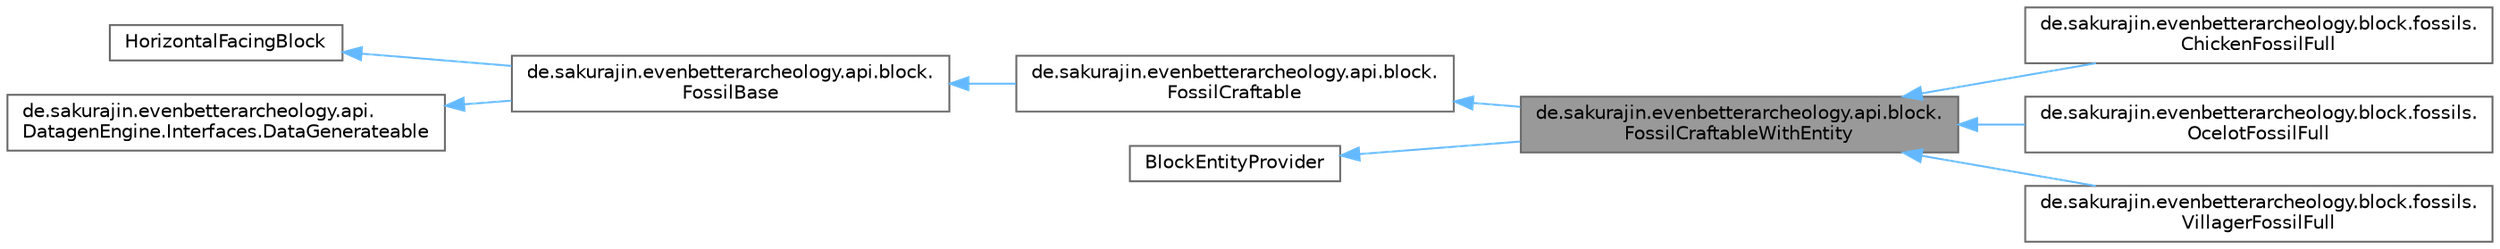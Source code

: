 digraph "de.sakurajin.evenbetterarcheology.api.block.FossilCraftableWithEntity"
{
 // LATEX_PDF_SIZE
  bgcolor="transparent";
  edge [fontname=Helvetica,fontsize=10,labelfontname=Helvetica,labelfontsize=10];
  node [fontname=Helvetica,fontsize=10,shape=box,height=0.2,width=0.4];
  rankdir="LR";
  Node1 [label="de.sakurajin.evenbetterarcheology.api.block.\lFossilCraftableWithEntity",height=0.2,width=0.4,color="gray40", fillcolor="grey60", style="filled", fontcolor="black",tooltip=" "];
  Node2 -> Node1 [dir="back",color="steelblue1",style="solid"];
  Node2 [label="de.sakurajin.evenbetterarcheology.api.block.\lFossilCraftable",height=0.2,width=0.4,color="gray40", fillcolor="white", style="filled",URL="$classde_1_1sakurajin_1_1evenbetterarcheology_1_1api_1_1block_1_1FossilCraftable.html",tooltip=" "];
  Node3 -> Node2 [dir="back",color="steelblue1",style="solid"];
  Node3 [label="de.sakurajin.evenbetterarcheology.api.block.\lFossilBase",height=0.2,width=0.4,color="gray40", fillcolor="white", style="filled",URL="$classde_1_1sakurajin_1_1evenbetterarcheology_1_1api_1_1block_1_1FossilBase.html",tooltip=" "];
  Node4 -> Node3 [dir="back",color="steelblue1",style="solid"];
  Node4 [label="HorizontalFacingBlock",height=0.2,width=0.4,color="gray40", fillcolor="white", style="filled",tooltip=" "];
  Node5 -> Node3 [dir="back",color="steelblue1",style="solid"];
  Node5 [label="de.sakurajin.evenbetterarcheology.api.\lDatagenEngine.Interfaces.DataGenerateable",height=0.2,width=0.4,color="gray40", fillcolor="white", style="filled",URL="$interfacede_1_1sakurajin_1_1evenbetterarcheology_1_1api_1_1DatagenEngine_1_1Interfaces_1_1DataGenerateable.html",tooltip=" "];
  Node6 -> Node1 [dir="back",color="steelblue1",style="solid"];
  Node6 [label="BlockEntityProvider",height=0.2,width=0.4,color="gray40", fillcolor="white", style="filled",tooltip=" "];
  Node1 -> Node7 [dir="back",color="steelblue1",style="solid"];
  Node7 [label="de.sakurajin.evenbetterarcheology.block.fossils.\lChickenFossilFull",height=0.2,width=0.4,color="gray40", fillcolor="white", style="filled",URL="$classde_1_1sakurajin_1_1evenbetterarcheology_1_1block_1_1fossils_1_1ChickenFossilFull.html",tooltip=" "];
  Node1 -> Node8 [dir="back",color="steelblue1",style="solid"];
  Node8 [label="de.sakurajin.evenbetterarcheology.block.fossils.\lOcelotFossilFull",height=0.2,width=0.4,color="gray40", fillcolor="white", style="filled",URL="$classde_1_1sakurajin_1_1evenbetterarcheology_1_1block_1_1fossils_1_1OcelotFossilFull.html",tooltip=" "];
  Node1 -> Node9 [dir="back",color="steelblue1",style="solid"];
  Node9 [label="de.sakurajin.evenbetterarcheology.block.fossils.\lVillagerFossilFull",height=0.2,width=0.4,color="gray40", fillcolor="white", style="filled",URL="$classde_1_1sakurajin_1_1evenbetterarcheology_1_1block_1_1fossils_1_1VillagerFossilFull.html",tooltip=" "];
}
